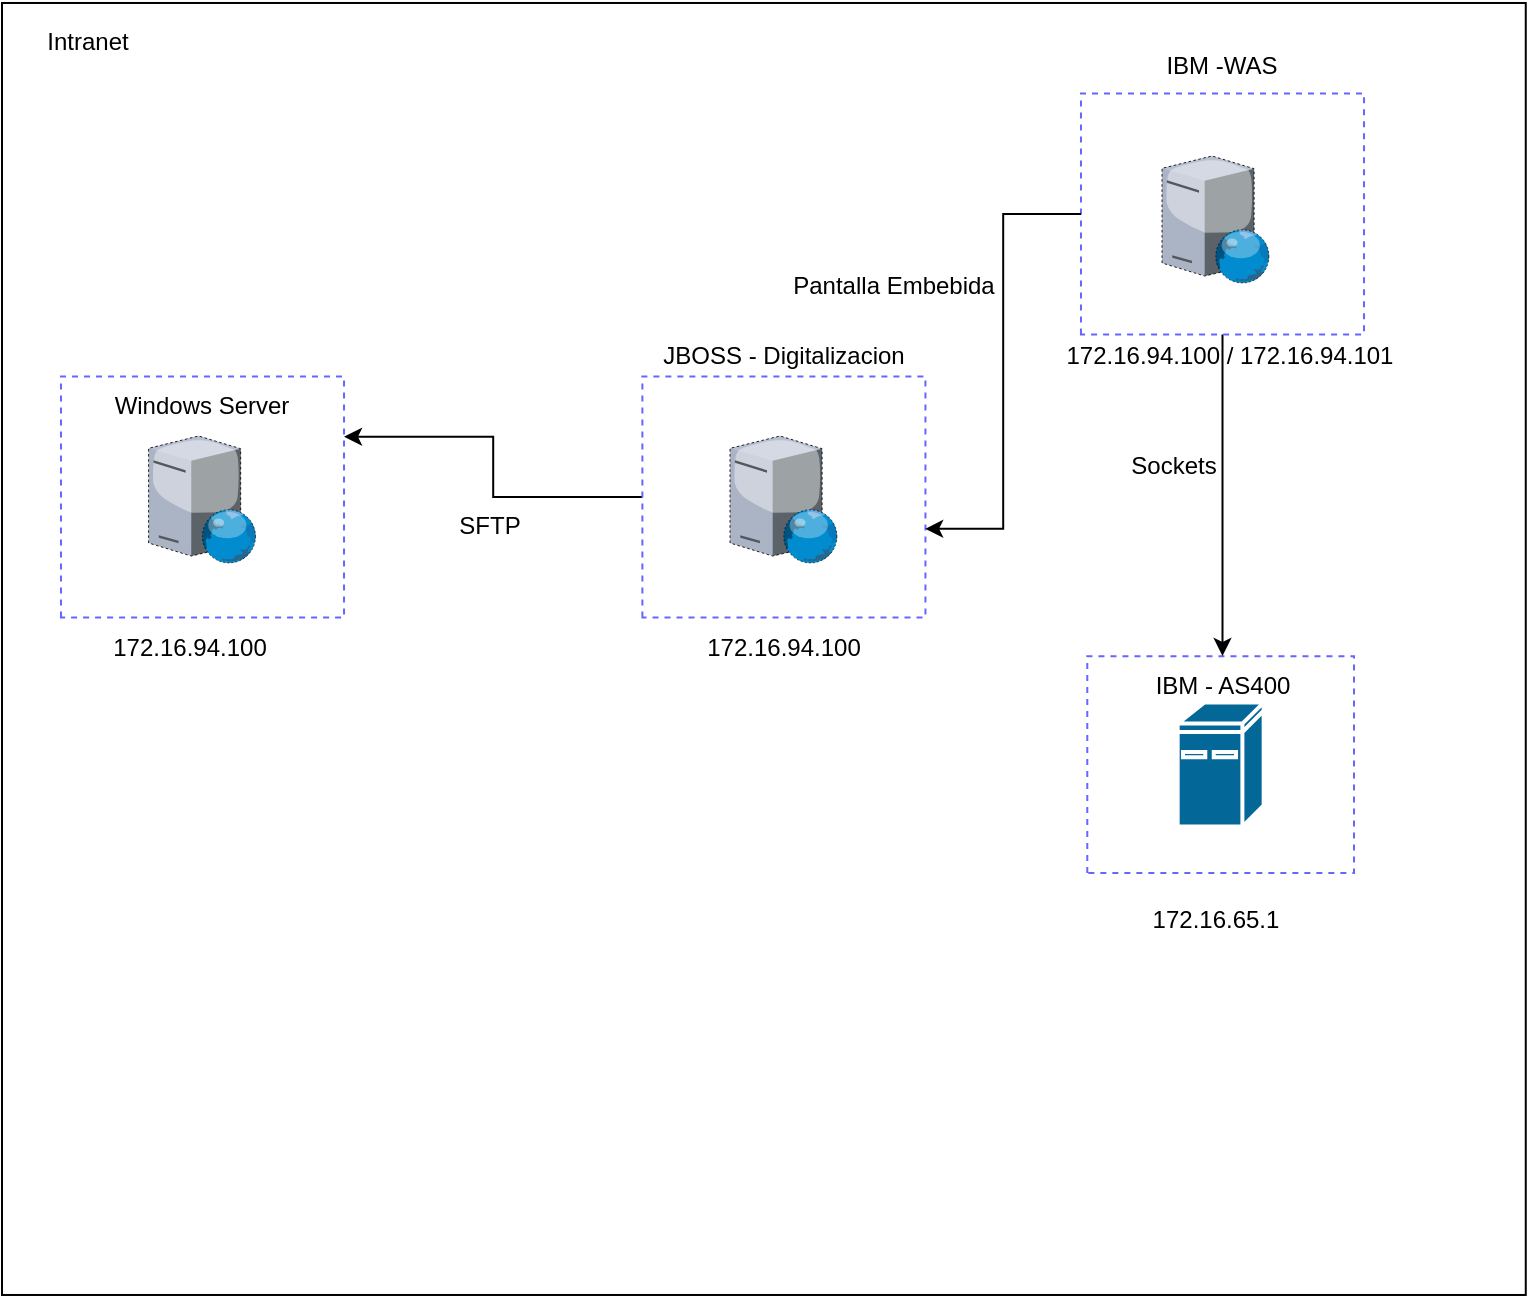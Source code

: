 <mxfile version="24.8.3">
  <diagram name="Página-1" id="au_IOSIpfsO1xo5c2g7p">
    <mxGraphModel dx="1290" dy="530" grid="1" gridSize="10" guides="1" tooltips="1" connect="1" arrows="1" fold="1" page="1" pageScale="1" pageWidth="827" pageHeight="1169" math="0" shadow="0">
      <root>
        <mxCell id="0" />
        <mxCell id="1" parent="0" />
        <mxCell id="B02b-nFAYQWw6pPugkNj-1" value="" style="rounded=0;whiteSpace=wrap;html=1;glass=0;dashed=1;fillStyle=auto;strokeColor=#6666FF;strokeWidth=1;fillColor=none;gradientColor=default;rotation=-90;" vertex="1" parent="1">
          <mxGeometry x="592.43" y="687.92" width="92.33" height="141.53" as="geometry" />
        </mxCell>
        <mxCell id="B02b-nFAYQWw6pPugkNj-2" value="" style="rounded=0;whiteSpace=wrap;html=1;movable=0;resizable=0;rotatable=0;deletable=0;editable=0;locked=1;connectable=0;" vertex="1" parent="1">
          <mxGeometry x="50.0" y="393.49" width="761.88" height="646" as="geometry" />
        </mxCell>
        <mxCell id="B02b-nFAYQWw6pPugkNj-6" value="" style="rounded=0;whiteSpace=wrap;html=1;glass=0;dashed=1;fillStyle=auto;strokeColor=#6666FF;strokeWidth=1;fillColor=none;gradientColor=default;rotation=-90;" vertex="1" parent="1">
          <mxGeometry x="605.12" y="707.6" width="108.41" height="133.36" as="geometry" />
        </mxCell>
        <mxCell id="B02b-nFAYQWw6pPugkNj-12" value="" style="shape=mxgraph.cisco.computers_and_peripherals.ibm_mini_as400;html=1;pointerEvents=1;dashed=0;fillColor=#036897;strokeColor=#ffffff;strokeWidth=2;verticalLabelPosition=bottom;verticalAlign=top;align=center;outlineConnect=0;rounded=0;glass=0;fillStyle=auto;" vertex="1" parent="1">
          <mxGeometry x="637.83" y="743.28" width="43" height="62" as="geometry" />
        </mxCell>
        <mxCell id="B02b-nFAYQWw6pPugkNj-34" value="" style="verticalLabelPosition=bottom;sketch=0;aspect=fixed;html=1;verticalAlign=top;strokeColor=none;align=center;outlineConnect=0;shape=mxgraph.citrix.web_server;dashed=1;" vertex="1" parent="1">
          <mxGeometry x="630" y="470" width="53.93" height="63.45" as="geometry" />
        </mxCell>
        <mxCell id="B02b-nFAYQWw6pPugkNj-39" style="edgeStyle=orthogonalEdgeStyle;rounded=0;orthogonalLoop=1;jettySize=auto;html=1;" edge="1" parent="1" source="B02b-nFAYQWw6pPugkNj-35" target="B02b-nFAYQWw6pPugkNj-38">
          <mxGeometry relative="1" as="geometry" />
        </mxCell>
        <mxCell id="B02b-nFAYQWw6pPugkNj-35" value="" style="rounded=0;whiteSpace=wrap;html=1;glass=0;dashed=1;fillStyle=auto;strokeColor=#6666FF;strokeWidth=1;fillColor=none;gradientColor=default;rotation=-90;" vertex="1" parent="1">
          <mxGeometry x="600" y="428.19" width="120.5" height="141.53" as="geometry" />
        </mxCell>
        <mxCell id="B02b-nFAYQWw6pPugkNj-36" value="IBM -WAS" style="text;html=1;strokeColor=none;fillColor=none;align=center;verticalAlign=middle;whiteSpace=wrap;rounded=0;glass=0;dashed=1;fillStyle=auto;" vertex="1" parent="1">
          <mxGeometry x="630.25" y="410.0" width="60" height="30" as="geometry" />
        </mxCell>
        <mxCell id="B02b-nFAYQWw6pPugkNj-38" value="IBM - AS400" style="text;html=1;strokeColor=none;fillColor=none;align=center;verticalAlign=middle;whiteSpace=wrap;rounded=0;glass=0;dashed=1;fillStyle=auto;" vertex="1" parent="1">
          <mxGeometry x="605.92" y="720" width="108.65" height="30" as="geometry" />
        </mxCell>
        <mxCell id="B02b-nFAYQWw6pPugkNj-40" value="Sockets" style="text;html=1;strokeColor=none;fillColor=none;align=center;verticalAlign=middle;whiteSpace=wrap;rounded=0;glass=0;dashed=1;fillStyle=auto;" vertex="1" parent="1">
          <mxGeometry x="570" y="610" width="131.85" height="30" as="geometry" />
        </mxCell>
        <mxCell id="B02b-nFAYQWw6pPugkNj-42" value="" style="verticalLabelPosition=bottom;sketch=0;aspect=fixed;html=1;verticalAlign=top;strokeColor=none;align=center;outlineConnect=0;shape=mxgraph.citrix.web_server;dashed=1;" vertex="1" parent="1">
          <mxGeometry x="414" y="610" width="53.93" height="63.45" as="geometry" />
        </mxCell>
        <mxCell id="B02b-nFAYQWw6pPugkNj-54" style="edgeStyle=orthogonalEdgeStyle;rounded=0;orthogonalLoop=1;jettySize=auto;html=1;entryX=0.75;entryY=1;entryDx=0;entryDy=0;" edge="1" parent="1" source="B02b-nFAYQWw6pPugkNj-43" target="B02b-nFAYQWw6pPugkNj-46">
          <mxGeometry relative="1" as="geometry" />
        </mxCell>
        <mxCell id="B02b-nFAYQWw6pPugkNj-43" value="" style="rounded=0;whiteSpace=wrap;html=1;glass=0;dashed=1;fillStyle=auto;strokeColor=#6666FF;strokeWidth=1;fillColor=none;gradientColor=default;rotation=-90;" vertex="1" parent="1">
          <mxGeometry x="380.71" y="569.72" width="120.5" height="141.53" as="geometry" />
        </mxCell>
        <mxCell id="B02b-nFAYQWw6pPugkNj-44" value="Windows Server" style="text;html=1;strokeColor=none;fillColor=none;align=center;verticalAlign=middle;whiteSpace=wrap;rounded=0;glass=0;dashed=1;fillStyle=auto;" vertex="1" parent="1">
          <mxGeometry x="90" y="580" width="120" height="30" as="geometry" />
        </mxCell>
        <mxCell id="B02b-nFAYQWw6pPugkNj-45" style="edgeStyle=orthogonalEdgeStyle;rounded=0;orthogonalLoop=1;jettySize=auto;html=1;entryX=0.368;entryY=0.999;entryDx=0;entryDy=0;entryPerimeter=0;" edge="1" parent="1" source="B02b-nFAYQWw6pPugkNj-35" target="B02b-nFAYQWw6pPugkNj-43">
          <mxGeometry relative="1" as="geometry" />
        </mxCell>
        <mxCell id="B02b-nFAYQWw6pPugkNj-46" value="" style="rounded=0;whiteSpace=wrap;html=1;glass=0;dashed=1;fillStyle=auto;strokeColor=#6666FF;strokeWidth=1;fillColor=none;gradientColor=default;rotation=-90;" vertex="1" parent="1">
          <mxGeometry x="90.0" y="569.72" width="120.5" height="141.53" as="geometry" />
        </mxCell>
        <mxCell id="B02b-nFAYQWw6pPugkNj-48" value="" style="verticalLabelPosition=bottom;sketch=0;aspect=fixed;html=1;verticalAlign=top;strokeColor=none;align=center;outlineConnect=0;shape=mxgraph.citrix.web_server;dashed=1;" vertex="1" parent="1">
          <mxGeometry x="123.29" y="610" width="53.93" height="63.45" as="geometry" />
        </mxCell>
        <mxCell id="B02b-nFAYQWw6pPugkNj-49" value="JBOSS - Digitalizacion" style="text;html=1;strokeColor=none;fillColor=none;align=center;verticalAlign=middle;whiteSpace=wrap;rounded=0;glass=0;dashed=1;fillStyle=auto;" vertex="1" parent="1">
          <mxGeometry x="375.04" y="555" width="131.85" height="30" as="geometry" />
        </mxCell>
        <mxCell id="B02b-nFAYQWw6pPugkNj-50" value="Pantalla Embebida" style="text;html=1;strokeColor=none;fillColor=none;align=center;verticalAlign=middle;whiteSpace=wrap;rounded=0;glass=0;dashed=1;fillStyle=auto;" vertex="1" parent="1">
          <mxGeometry x="430" y="520" width="131.85" height="30" as="geometry" />
        </mxCell>
        <mxCell id="B02b-nFAYQWw6pPugkNj-56" value="&lt;div&gt;&lt;span data-teams=&quot;true&quot;&gt;&lt;span dir=&quot;ltr&quot; class=&quot;ui-provider a b c d e f g h i j k l m n o p q r s t u v w x y z ab ac ae af ag ah ai aj ak&quot;&gt;172.16.94.100 / 172.16.94.101&lt;/span&gt;&lt;/span&gt;&lt;br&gt;&lt;/div&gt;" style="text;html=1;strokeColor=none;fillColor=none;align=center;verticalAlign=middle;whiteSpace=wrap;rounded=0;glass=0;dashed=1;fillStyle=auto;" vertex="1" parent="1">
          <mxGeometry x="570" y="554.5" width="187.57" height="30" as="geometry" />
        </mxCell>
        <mxCell id="B02b-nFAYQWw6pPugkNj-57" value="&lt;br&gt;172.16.65.1" style="text;html=1;strokeColor=none;fillColor=none;align=center;verticalAlign=middle;whiteSpace=wrap;rounded=0;glass=0;dashed=1;fillStyle=auto;" vertex="1" parent="1">
          <mxGeometry x="591.04" y="829.45" width="131.85" height="30" as="geometry" />
        </mxCell>
        <mxCell id="B02b-nFAYQWw6pPugkNj-59" value="&lt;div&gt;&lt;span data-teams=&quot;true&quot;&gt;&lt;span dir=&quot;ltr&quot; class=&quot;ui-provider a b c d e f g h i j k l m n o p q r s t u v w x y z ab ac ae af ag ah ai aj ak&quot;&gt;172.16.94.100&lt;/span&gt;&lt;/span&gt;&lt;br&gt;&lt;/div&gt;" style="text;html=1;strokeColor=none;fillColor=none;align=center;verticalAlign=middle;whiteSpace=wrap;rounded=0;glass=0;dashed=1;fillStyle=auto;" vertex="1" parent="1">
          <mxGeometry x="347.17" y="701.49" width="187.57" height="30" as="geometry" />
        </mxCell>
        <mxCell id="B02b-nFAYQWw6pPugkNj-60" value="Intranet" style="text;html=1;strokeColor=none;fillColor=none;align=center;verticalAlign=middle;whiteSpace=wrap;rounded=0;glass=0;dashed=1;fillStyle=auto;" vertex="1" parent="1">
          <mxGeometry x="63.29" y="398.19" width="60" height="30" as="geometry" />
        </mxCell>
        <mxCell id="B02b-nFAYQWw6pPugkNj-61" value="&lt;div&gt;&lt;span data-teams=&quot;true&quot;&gt;&lt;span dir=&quot;ltr&quot; class=&quot;ui-provider a b c d e f g h i j k l m n o p q r s t u v w x y z ab ac ae af ag ah ai aj ak&quot;&gt;SFTP&lt;/span&gt;&lt;/span&gt;&lt;br&gt;&lt;/div&gt;" style="text;html=1;strokeColor=none;fillColor=none;align=center;verticalAlign=middle;whiteSpace=wrap;rounded=0;glass=0;dashed=1;fillStyle=auto;" vertex="1" parent="1">
          <mxGeometry x="200.0" y="640" width="187.57" height="30" as="geometry" />
        </mxCell>
        <mxCell id="B02b-nFAYQWw6pPugkNj-62" value="&lt;div&gt;&lt;span data-teams=&quot;true&quot;&gt;&lt;span dir=&quot;ltr&quot; class=&quot;ui-provider a b c d e f g h i j k l m n o p q r s t u v w x y z ab ac ae af ag ah ai aj ak&quot;&gt;172.16.94.100&lt;/span&gt;&lt;/span&gt;&lt;br&gt;&lt;/div&gt;" style="text;html=1;strokeColor=none;fillColor=none;align=center;verticalAlign=middle;whiteSpace=wrap;rounded=0;glass=0;dashed=1;fillStyle=auto;" vertex="1" parent="1">
          <mxGeometry x="50.0" y="701.49" width="187.57" height="30" as="geometry" />
        </mxCell>
      </root>
    </mxGraphModel>
  </diagram>
</mxfile>

